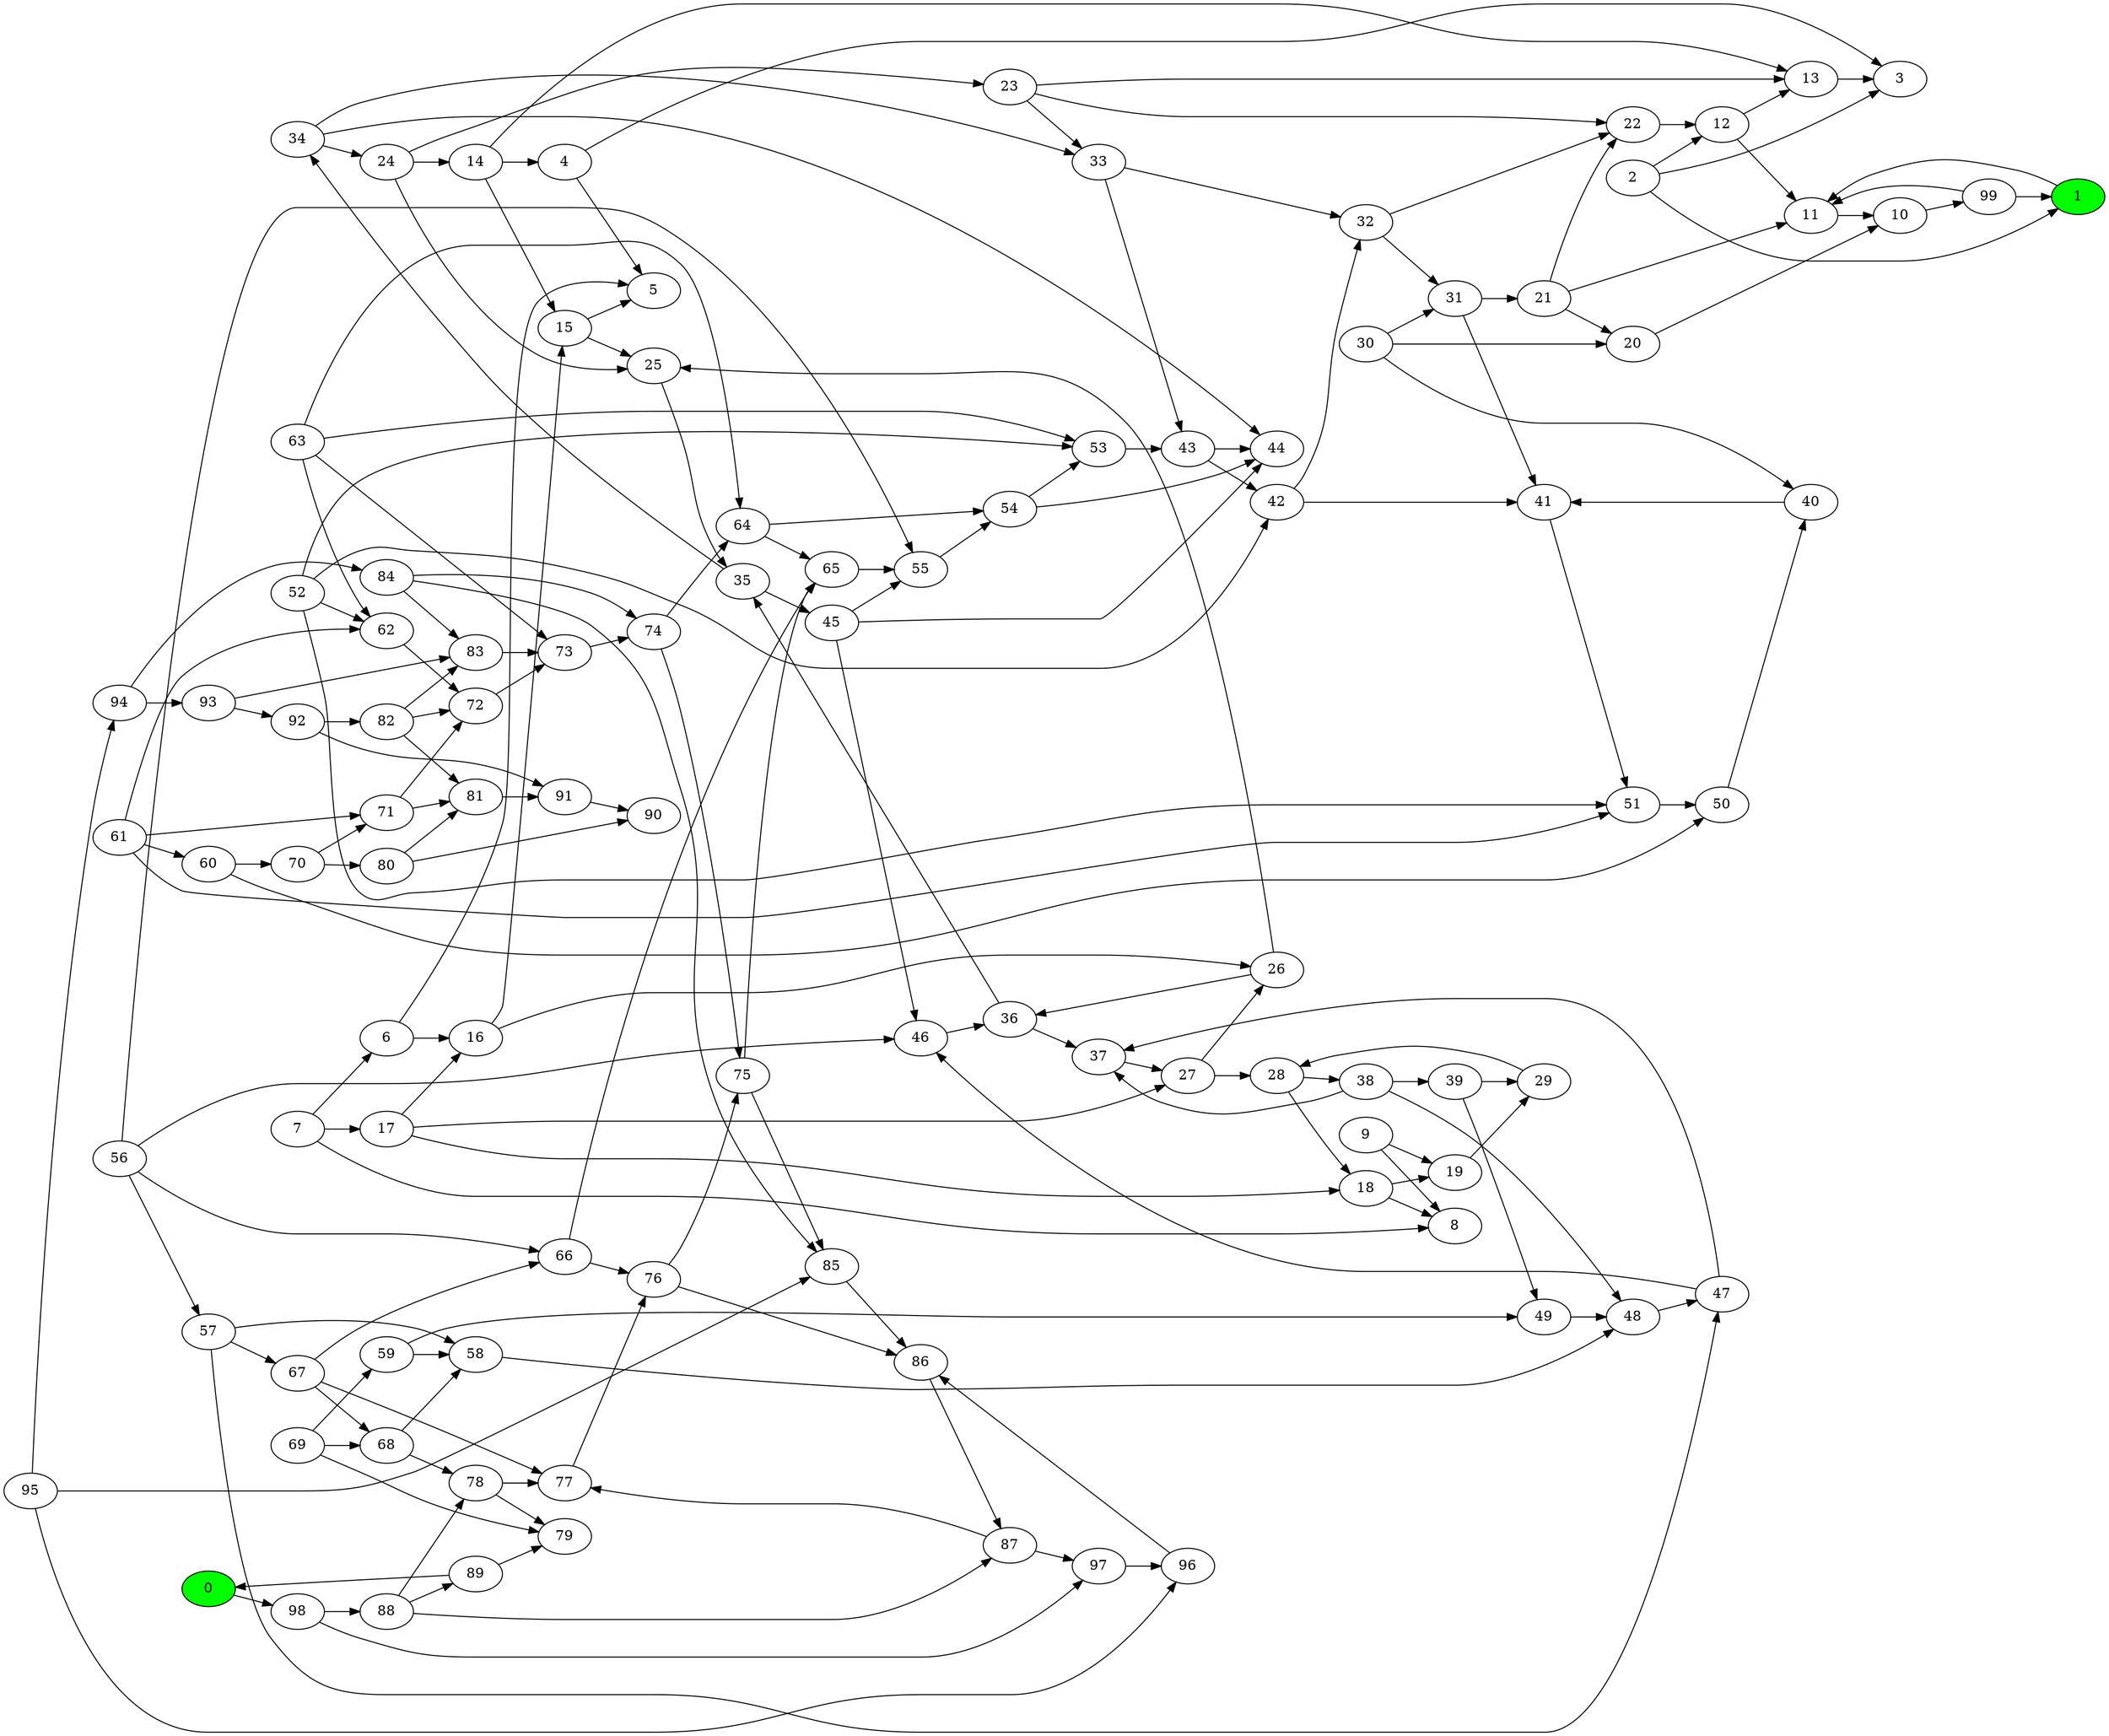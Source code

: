digraph{
rankdir=LR
0 [fillcolor = green; style=filled]
1 [fillcolor = green; style=filled]
2
3
4
5
6
7
8
9
10
11
12
13
14
15
16
17
18
19
20
21
22
23
24
25
26
27
28
29
30
31
32
33
34
35
36
37
38
39
40
41
42
43
44
45
46
47
48
49
50
51
52
53
54
55
56
57
58
59
60
61
62
63
64
65
66
67
68
69
70
71
72
73
74
75
76
77
78
79
80
81
82
83
84
85
86
87
88
89
90
91
92
93
94
95
96
97
98
99
99->1
2->1
2->3
4->3
4->5
6->5
7->6
7->8
9->8
10->99
1->11
11->10
2->12
12->11
13->3
12->13
14->4
14->13
15->5
14->15
6->16
16->15
7->17
17->16
18->8
17->18
9->19
18->19
20->10
21->11
21->20
22->12
21->22
23->13
23->22
24->14
24->23
15->25
24->25
16->26
26->25
17->27
27->26
28->18
27->28
19->29
29->28
30->20
31->21
30->31
32->22
32->31
23->33
33->32
34->24
34->33
25->35
35->34
26->36
36->35
37->27
36->37
28->38
38->37
39->29
38->39
30->40
31->41
40->41
42->32
42->41
33->43
43->42
34->44
43->44
35->45
45->44
46->36
45->46
47->37
47->46
38->48
48->47
39->49
49->48
50->40
41->51
51->50
52->42
52->51
53->43
52->53
54->44
54->53
45->55
55->54
56->46
56->55
57->47
56->57
58->48
57->58
59->49
59->58
60->50
61->51
61->60
52->62
61->62
63->53
63->62
64->54
63->64
65->55
64->65
56->66
66->65
57->67
67->66
68->58
67->68
69->59
69->68
60->70
61->71
70->71
62->72
71->72
63->73
72->73
74->64
73->74
75->65
74->75
66->76
76->75
67->77
77->76
68->78
78->77
69->79
78->79
70->80
71->81
80->81
82->72
82->81
83->73
82->83
84->74
84->83
75->85
84->85
76->86
85->86
87->77
86->87
88->78
88->87
89->79
88->89
80->90
81->91
91->90
92->82
92->91
93->83
93->92
94->84
94->93
95->85
95->94
96->86
95->96
87->97
97->96
98->88
98->97
89->0
0->98
99->11
}
